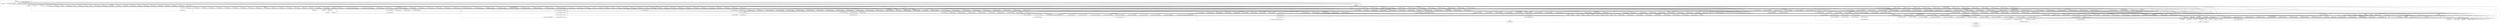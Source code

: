 digraph {
graph [overlap=false]
subgraph cluster_overload {
	label="overload";
	"overload::BEGIN@139";
}
subgraph cluster_Test_Stream_ExitMagic_Context {
	label="Test::Stream::ExitMagic::Context";
	"Test::Stream::ExitMagic::Context::snapshot";
	"Test::Stream::ExitMagic::Context::init";
	"Test::Stream::ExitMagic::Context::BEGIN@2";
	"Test::Stream::ExitMagic::Context::BEGIN@3";
	"Test::Stream::ExitMagic::Context::BEGIN@5";
}
subgraph cluster_Test_Stream_Exporter_Meta {
	label="Test::Stream::Exporter::Meta";
	"Test::Stream::Exporter::Meta::new";
	"Test::Stream::Exporter::Meta::BEGIN@100";
	"Test::Stream::Exporter::Meta::default";
	"Test::Stream::Exporter::Meta::add_default_bulk";
	"Test::Stream::Exporter::Meta::add_default";
	"Test::Stream::Exporter::Meta::get";
	"Test::Stream::Exporter::Meta::exports";
	"Test::Stream::Exporter::Meta::BEGIN@100.1";
	"Test::Stream::Exporter::Meta::add";
	"Test::Stream::Exporter::Meta::BEGIN@101.2";
	"Test::Stream::Exporter::Meta::BEGIN@89";
	"Test::Stream::Exporter::Meta::BEGIN@3";
	"Test::Stream::Exporter::Meta::BEGIN@2";
	"Test::Stream::Exporter::Meta::add_bulk";
	"Test::Stream::Exporter::Meta::BEGIN@101";
	"Test::Stream::Exporter::Meta::BEGIN@5";
}
subgraph cluster_Test_Stream_Context {
	label="Test::Stream::Context";
	"Test::Stream::Context::_find_tester";
	"Test::Stream::Context::BEGIN@9";
	"Test::Stream::Context::BEGIN@425";
	"Test::Stream::Context::snapshot";
	"Test::Stream::Context::context";
	"Test::Stream::Context::BEGIN@2";
	"Test::Stream::Context::_plan";
	"Test::Stream::Context::BEGIN@14";
	"Test::Stream::Context::set";
	"Test::Stream::Context::subtest_stop";
	"Test::Stream::Context::CORE:match";
	"Test::Stream::Context::subname";
	"Test::Stream::Context::BEGIN@77";
	"Test::Stream::Context::BEGIN@12";
	"Test::Stream::Context::done_testing";
	"Test::Stream::Context::BEGIN@385";
	"Test::Stream::Context::subtest_start";
	"Test::Stream::Context::restore_todo";
	"Test::Stream::Context::DESTROY";
	"Test::Stream::Context::finish";
	"Test::Stream::Context::inspect_todo";
	"Test::Stream::Context::call";
	"Test::Stream::Context::clear";
	"Test::Stream::Context::_note";
	"Test::Stream::Context::subtest";
	"Test::Stream::Context::hide_todo";
	"Test::Stream::Context::CORE:subst";
	"Test::Stream::Context::register_event";
	"Test::Stream::Context::_find_context";
	"Test::Stream::Context::BEGIN@433";
	"Test::Stream::Context::note";
	"Test::Stream::Context::ok";
	"Test::Stream::Context::BEGIN@426";
	"Test::Stream::Context::BEGIN@18";
	"Test::Stream::Context::_ok";
	"Test::Stream::Context::BEGIN@406";
	"Test::Stream::Context::BEGIN@78";
	"Test::Stream::Context::BEGIN@407";
	"Test::Stream::Context::BEGIN@24";
	"Test::Stream::Context::BEGIN@5";
	"Test::Stream::Context::BEGIN@7";
	"Test::Stream::Context::BEGIN@11";
	"Test::Stream::Context::BEGIN@10";
	"Test::Stream::Context::BEGIN@3";
}
subgraph cluster_Scalar_Util {
	label="Scalar::Util";
	"Scalar::Util::blessed";
	"Scalar::Util::BEGIN@9";
	"Scalar::Util::weaken";
	"Scalar::Util::BEGIN@10";
	"Scalar::Util::reftype";
}
subgraph cluster_Test_Stream_Event_Plan {
	label="Test::Stream::Event::Plan";
	"Test::Stream::Event::Plan::BEGIN@2";
	"Test::Stream::Event::Plan::init";
	"Test::Stream::Event::Plan::to_tap";
	"Test::Stream::Event::Plan::BEGIN@3";
	"Test::Stream::Event::Plan::BEGIN@5";
	"Test::Stream::Event::Plan::BEGIN@10";
}
subgraph cluster_Test_Stream_Event_Ok {
	label="Test::Stream::Event::Ok";
	"Test::Stream::Event::Ok::BEGIN@5";
	"Test::Stream::Event::Ok::BEGIN@3";
	"Test::Stream::Event::Ok::BEGIN@7";
	"Test::Stream::Event::Ok::BEGIN@9";
	"Test::Stream::Event::Ok::BEGIN@133";
	"Test::Stream::Event::Ok::init";
	"Test::Stream::Event::Ok::BEGIN@2";
	"Test::Stream::Event::Ok::CORE:match";
	"Test::Stream::Event::Ok::CORE:subst";
	"Test::Stream::Event::Ok::BEGIN@6";
	"Test::Stream::Event::Ok::to_tap";
}
subgraph cluster_Test_Stream_Util {
	label="Test::Stream::Util";
	"Test::Stream::Util::BEGIN@170";
	"Test::Stream::Util::_local_try";
	"Test::Stream::Util::_local_protect";
	"Test::Stream::Util::BEGIN@6";
	"Test::Stream::Util::BEGIN@2";
	"Test::Stream::Util::unoverload_str";
	"Test::Stream::Util::BEGIN@7";
	"Test::Stream::Util::__ANON__[lib/Test/Stream/Util.pm:185]";
	"Test::Stream::Util::is_regex";
	"Test::Stream::Util::unoverload";
	"Test::Stream::Util::BEGIN@81";
	"Test::Stream::Util::BEGIN@3";
	"Test::Stream::Util::BEGIN@5";
}
subgraph cluster_Test_Stream_Event_Bail {
	label="Test::Stream::Event::Bail";
	"Test::Stream::Event::Bail::BEGIN@5";
	"Test::Stream::Event::Bail::BEGIN@2";
	"Test::Stream::Event::Bail::BEGIN@3";
}
subgraph cluster_Exporter {
	label="Exporter";
	"Exporter::CORE:subst";
	"Exporter::CORE:match";
	"Exporter::import";
}
subgraph cluster_version {
	label="version";
	"version::(bool";
	"version::(cmp";
}
subgraph cluster_Test_Stream_Toolset {
	label="Test::Stream::Toolset";
	"Test::Stream::Toolset::BEGIN@16";
	"Test::Stream::Toolset::BEGIN@5";
	"Test::Stream::Toolset::BEGIN@12";
	"Test::Stream::Toolset::BEGIN@7";
	"Test::Stream::Toolset::__ANON__[lib/Test/Stream/Toolset.pm:58]";
	"Test::Stream::Toolset::BEGIN@11";
	"Test::Stream::Toolset::BEGIN@13";
	"Test::Stream::Toolset::BEGIN@6";
	"Test::Stream::Toolset::BEGIN@18";
	"Test::Stream::Toolset::BEGIN@3";
	"Test::Stream::Toolset::BEGIN@14";
	"Test::Stream::Toolset::BEGIN@2";
	"Test::Stream::Toolset::BEGIN@15";
	"Test::Stream::Toolset::BEGIN@10";
}
subgraph cluster_Test_More_DeepCheck_Strict {
	label="Test::More::DeepCheck::Strict";
	"Test::More::DeepCheck::Strict::BEGIN@7";
	"Test::More::DeepCheck::Strict::BEGIN@2";
	"Test::More::DeepCheck::Strict::_deep_check";
	"Test::More::DeepCheck::Strict::_check_hash";
	"Test::More::DeepCheck::Strict::BEGIN@63";
	"Test::More::DeepCheck::Strict::BEGIN@8";
	"Test::More::DeepCheck::Strict::_inner_check";
	"Test::More::DeepCheck::Strict::BEGIN@6";
	"Test::More::DeepCheck::Strict::check";
	"Test::More::DeepCheck::Strict::BEGIN@5";
	"Test::More::DeepCheck::Strict::_check_nonrefs";
	"Test::More::DeepCheck::Strict::BEGIN@10";
	"Test::More::DeepCheck::Strict::CORE:sort";
	"Test::More::DeepCheck::Strict::BEGIN@3";
}
subgraph cluster_Test_Stream_IOSets {
	label="Test::Stream::IOSets";
	"Test::Stream::IOSets::init_encoding";
	"Test::Stream::IOSets::_apply_layers";
	"Test::Stream::IOSets::BEGIN@3";
	"Test::Stream::IOSets::CORE:select";
	"Test::Stream::IOSets::open_handles";
	"Test::Stream::IOSets::_copy_io_layers";
	"Test::Stream::IOSets::CORE:match";
	"Test::Stream::IOSets::BEGIN@5";
	"Test::Stream::IOSets::CORE:open";
	"Test::Stream::IOSets::_autoflush";
	"Test::Stream::IOSets::CORE:binmode";
	"Test::Stream::IOSets::BEGIN@2";
	"Test::Stream::IOSets::init_legacy";
	"Test::Stream::IOSets::__ANON__[lib/Test/Stream/IOSets.pm:76]";
	"Test::Stream::IOSets::reset_legacy";
	"Test::Stream::IOSets::new";
}
subgraph cluster_Test_Stream_PackageUtil {
	label="Test::Stream::PackageUtil";
	"Test::Stream::PackageUtil::package_sym";
	"Test::Stream::PackageUtil::CORE:match";
	"Test::Stream::PackageUtil::BEGIN@3";
	"Test::Stream::PackageUtil::BEGIN@2";
	"Test::Stream::PackageUtil::BEGIN@46";
	"Test::Stream::PackageUtil::BEGIN@47";
	"Test::Stream::PackageUtil::BEGIN@19";
	"Test::Stream::PackageUtil::import";
	"Test::Stream::PackageUtil::package_purge_sym";
	"Test::Stream::PackageUtil::BEGIN@61";
}
subgraph cluster_Test_Stream_Event_Subtest {
	label="Test::Stream::Event::Subtest";
	"Test::Stream::Event::Subtest::init";
	"Test::Stream::Event::Subtest::BEGIN@7";
	"Test::Stream::Event::Subtest::BEGIN@3";
	"Test::Stream::Event::Subtest::to_tap";
	"Test::Stream::Event::Subtest::BEGIN@6";
	"Test::Stream::Event::Subtest::BEGIN@9";
	"Test::Stream::Event::Subtest::BEGIN@2";
	"Test::Stream::Event::Subtest::BEGIN@5";
}
subgraph cluster_Config {
	label="Config";
	"Config::FETCH";
	"Config::TIEHASH";
	"Config::BEGIN@35";
	"Config::import";
	"Config::BEGIN@9";
}
subgraph cluster_Test_Stream_Subtest {
	label="Test::Stream::Subtest";
	"Test::Stream::Subtest::BEGIN@12";
	"Test::Stream::Subtest::BEGIN@10";
	"Test::Stream::Subtest::BEGIN@11";
	"Test::Stream::Subtest::BEGIN@36";
	"Test::Stream::Subtest::BEGIN@14";
	"Test::Stream::Subtest::BEGIN@9";
	"Test::Stream::Subtest::BEGIN@2";
	"Test::Stream::Subtest::subtest";
	"Test::Stream::Subtest::__ANON__[lib/Test/Stream/Subtest.pm:52]";
	"Test::Stream::Subtest::BEGIN@5";
	"Test::Stream::Subtest::BEGIN@3";
}
subgraph cluster_re {
	label="re";
	"re::is_regexp";
}
subgraph cluster_warnings_register {
	label="warnings::register";
	"warnings::register::mkMask";
	"warnings::register::import";
}
subgraph cluster_Regexp {
	label="Regexp";
	"Regexp::DESTROY";
}
subgraph cluster_warnings {
	label="warnings";
	"warnings::import";
	"warnings::CORE:match";
	"warnings::CORE:regcomp";
	"warnings::unimport";
}
subgraph cluster_Test_Stream_Event_Note {
	label="Test::Stream::Event::Note";
	"Test::Stream::Event::Note::BEGIN@3";
	"Test::Stream::Event::Note::init";
	"Test::Stream::Event::Note::BEGIN@10";
	"Test::Stream::Event::Note::BEGIN@2";
	"Test::Stream::Event::Note::BEGIN@5";
	"Test::Stream::Event::Note::to_tap";
	"Test::Stream::Event::Note::CORE:subst";
	"Test::Stream::Event::Note::CORE:match";
}
subgraph cluster_Test_Stream_Threads {
	label="Test::Stream::Threads";
	"Test::Stream::Threads::BEGIN@2";
	"Test::Stream::Threads::BEGIN@23";
	"Test::Stream::Threads::BEGIN@6";
	"Test::Stream::Threads::BEGIN@5";
	"Test::Stream::Threads::BEGIN@3";
}
subgraph cluster_Test_Stream_Event_Diag {
	label="Test::Stream::Event::Diag";
	"Test::Stream::Event::Diag::BEGIN@5";
	"Test::Stream::Event::Diag::BEGIN@11";
	"Test::Stream::Event::Diag::BEGIN@10";
	"Test::Stream::Event::Diag::BEGIN@2";
	"Test::Stream::Event::Diag::BEGIN@3";
	"Test::Stream::Event::Diag::BEGIN@12";
}
subgraph cluster_B_COP {
	label="B::COP";
	"B::COP::line";
}
subgraph cluster_Test_Stream_Carp {
	label="Test::Stream::Carp";
	"Test::Stream::Carp::BEGIN@2";
	"Test::Stream::Carp::BEGIN@5";
	"Test::Stream::Carp::BEGIN@3";
}
subgraph cluster_B {
	label="B";
	"B::BEGIN@237";
	"B::BEGIN@30";
	"B::svref_2object";
	"B::BEGIN@12";
}
subgraph cluster_Test_More {
	label="Test::More";
	"Test::More::BEGIN@13";
	"Test::More::BEGIN@4";
	"Test::More::BEGIN@260";
	"Test::More::import_extra";
	"Test::More::BEGIN@11";
	"Test::More::BEGIN@21";
	"Test::More::BEGIN@53";
	"Test::More::BEGIN@12";
	"Test::More::CORE:match";
	"Test::More::is";
	"Test::More::BEGIN@121";
	"Test::More::like";
	"Test::More::done_testing";
	"Test::More::is_deeply";
	"Test::More::BEGIN@23";
	"Test::More::BEGIN@10";
	"Test::More::_skip";
	"Test::More::ok";
	"Test::More::BEGIN@18";
	"Test::More::BEGIN@16";
	"Test::More::skip";
	"Test::More::BEGIN@19";
	"Test::More::BEGIN@5";
	"Test::More::BEGIN@225";
	"Test::More::BEGIN@15";
	"Test::More::import";
	"Test::More::BEGIN@3";
}
subgraph cluster_Test_Stream {
	label="Test::Stream";
	"Test::Stream::done_testing";
	"Test::Stream::BEGIN@2";
	"Test::Stream::subtest_stop";
	"Test::Stream::init";
	"Test::Stream::send";
	"Test::Stream::_finalize_event";
	"Test::Stream::BEGIN@15";
	"Test::Stream::BEGIN@12";
	"Test::Stream::before_import";
	"Test::Stream::CORE:print";
	"Test::Stream::_reset";
	"Test::Stream::shared";
	"Test::Stream::BEGIN@3";
	"Test::Stream::_process_event";
	"Test::Stream::subtest_start";
	"Test::Stream::BEGIN@659";
	"Test::Stream::ended";
	"Test::Stream::_update_state";
	"Test::Stream::count";
	"Test::Stream::BEGIN@13";
	"Test::Stream::END";
	"Test::Stream::failed";
	"Test::Stream::BEGIN@11";
	"Test::Stream::_render_tap";
	"Test::Stream::BEGIN@628";
	"Test::Stream::BEGIN@9";
	"Test::Stream::BEGIN@8";
	"Test::Stream::CORE:subst";
	"Test::Stream::BEGIN@10";
	"Test::Stream::plan";
	"Test::Stream::BEGIN@47";
}
subgraph cluster_Test_Stream_Event_Finish {
	label="Test::Stream::Event::Finish";
	"Test::Stream::Event::Finish::BEGIN@5";
	"Test::Stream::Event::Finish::BEGIN@2";
	"Test::Stream::Event::Finish::BEGIN@3";
}
subgraph cluster_B_HV {
	label="B::HV";
	"B::HV::NAME";
}
subgraph cluster_PerlIO {
	label="PerlIO";
	"PerlIO::get_layers";
}
subgraph cluster_Test_Stream_ExitMagic {
	label="Test::Stream::ExitMagic";
	"Test::Stream::ExitMagic::be_helpful_magic";
	"Test::Stream::ExitMagic::BEGIN@3";
	"Test::Stream::ExitMagic::do_magic";
	"Test::Stream::ExitMagic::BEGIN@2";
	"Test::Stream::ExitMagic::BEGIN@7";
	"Test::Stream::ExitMagic::init";
}
subgraph cluster_Test_More_Tools {
	label="Test::More::Tools";
	"Test::More::Tools::BEGIN@5";
	"Test::More::Tools::BEGIN@11";
	"Test::More::Tools::BEGIN@2";
	"Test::More::Tools::BEGIN@145";
	"Test::More::Tools::__ANON__[lib/Test/More/Tools.pm:147]";
	"Test::More::Tools::BEGIN@7";
	"Test::More::Tools::BEGIN@12";
	"Test::More::Tools::regex_check";
	"Test::More::Tools::cmp_check";
	"Test::More::Tools::CORE:match";
	"Test::More::Tools::is_eq";
	"Test::More::Tools::_cmp_eval";
	"Test::More::Tools::CORE:subst";
	"Test::More::Tools::__ANON__[lib/Test/More/Tools.pm:48]";
	"Test::More::Tools::CORE:regcomp";
	"Test::More::Tools::__ANON__[lib/Test/More/Tools.pm:148]";
	"Test::More::Tools::BEGIN@3";
}
subgraph cluster_B_GV {
	label="B::GV";
	"B::GV::STASH";
	"B::GV::NAME";
}
subgraph cluster_vars {
	label="vars";
	"vars::BEGIN@7";
	"vars::BEGIN@3";
	"vars::CORE:match";
	"vars::BEGIN@8";
	"vars::import";
}
subgraph cluster_Test_Stream_Event {
	label="Test::Stream::Event";
	"Test::Stream::Event::BEGIN@8";
	"Test::Stream::Event::encoding";
	"Test::Stream::Event::BEGIN@6";
	"Test::Stream::Event::init";
	"Test::Stream::Event::import";
	"Test::Stream::Event::BEGIN@3";
	"Test::Stream::Event::BEGIN@2";
	"Test::Stream::Event::BEGIN@5";
}
subgraph cluster_XSLoader {
	label="XSLoader";
	"XSLoader::load";
}
subgraph cluster_Test_Stream_ArrayBase_Meta {
	label="Test::Stream::ArrayBase::Meta";
	"Test::Stream::ArrayBase::Meta::BEGIN@57";
	"Test::Stream::ArrayBase::Meta::baseclass";
	"Test::Stream::ArrayBase::Meta::BEGIN@2";
	"Test::Stream::ArrayBase::Meta::BEGIN@3";
	"Test::Stream::ArrayBase::Meta::_GROW";
	"Test::Stream::ArrayBase::Meta::__ANON__[lib/Test/Stream/ArrayBase/Meta.pm:77]";
	"Test::Stream::ArrayBase::Meta::__ANON__[lib/Test/Stream/ArrayBase/Meta.pm:78]";
	"Test::Stream::ArrayBase::Meta::subclass";
	"Test::Stream::ArrayBase::Meta::fields";
	"Test::Stream::ArrayBase::Meta::new";
	"Test::Stream::ArrayBase::Meta::BEGIN@106";
	"Test::Stream::ArrayBase::Meta::get";
	"Test::Stream::ArrayBase::Meta::BEGIN@5";
	"Test::Stream::ArrayBase::Meta::add_accessors";
}
subgraph cluster_main {
	label="main";
	"main::__ANON__[profiling/long-run.pl:20]";
	"main::CORE:print";
	"main::CORE:qr";
	"main::BEGIN@2";
	"main::BEGIN@1";
	"main::CORE:open";
	"main::BEGIN@3";
	"main::run";
	"main::RUNTIME";
}
subgraph cluster_Test_Stream_Block {
	label="Test::Stream::Block";
	"Test::Stream::Block::BEGIN@8";
	"Test::Stream::Block::BEGIN@2";
	"Test::Stream::Block::BEGIN@3";
	"Test::Stream::Block::BEGIN@176";
	"Test::Stream::Block::init";
	"Test::Stream::Block::BEGIN@6";
	"Test::Stream::Block::BEGIN@5";
	"Test::Stream::Block::run";
	"Test::Stream::Block::deduce";
}
subgraph cluster_strict {
	label="strict";
	"strict::unimport";
	"strict::CORE:regcomp";
	"strict::CORE:match";
	"strict::import";
	"strict::bits";
}
subgraph cluster_UNIVERSAL {
	label="UNIVERSAL";
	"UNIVERSAL::can";
	"UNIVERSAL::isa";
	"UNIVERSAL::VERSION";
}
subgraph cluster_Test_Stream_ArrayBase {
	label="Test::Stream::ArrayBase";
	"Test::Stream::ArrayBase::CORE:subst";
	"Test::Stream::ArrayBase::BEGIN@5";
	"Test::Stream::ArrayBase::BEGIN@29";
	"Test::Stream::ArrayBase::BEGIN@7";
	"Test::Stream::ArrayBase::new";
	"Test::Stream::ArrayBase::apply_to";
	"Test::Stream::ArrayBase::import";
	"Test::Stream::ArrayBase::BEGIN@3";
	"Test::Stream::ArrayBase::BEGIN@9";
	"Test::Stream::ArrayBase::BEGIN@6";
	"Test::Stream::ArrayBase::BEGIN@2";
}
subgraph cluster_B_CV {
	label="B::CV";
	"B::CV::GV";
	"B::CV::FILE";
	"B::CV::START";
}
subgraph cluster_Test_More_DeepCheck {
	label="Test::More::DeepCheck";
	"Test::More::DeepCheck::init";
	"Test::More::DeepCheck::BEGIN@2";
	"Test::More::DeepCheck::BEGIN@5";
	"Test::More::DeepCheck::BEGIN@3";
	"Test::More::DeepCheck::is_dne";
}
subgraph cluster_Test_Builder {
	label="Test::Builder";
	"Test::Builder::BEGIN@943";
	"Test::Builder::BEGIN@15";
	"Test::Builder::BEGIN@4";
	"Test::Builder::BEGIN@18";
	"Test::Builder::BEGIN@262";
	"Test::Builder::todo_output";
	"Test::Builder::reset";
	"Test::Builder::BEGIN@14";
	"Test::Builder::ctx";
	"Test::Builder::BEGIN@261";
	"Test::Builder::BEGIN@5";
	"Test::Builder::BEGIN@3";
	"Test::Builder::failure_output";
	"Test::Builder::_new_fh";
	"Test::Builder::output";
	"Test::Builder::BEGIN@11";
	"Test::Builder::BEGIN@22";
	"Test::Builder::is_fh";
	"Test::Builder::BEGIN@12";
	"Test::Builder::BEGIN@20";
	"Test::Builder::create";
	"Test::Builder::BEGIN@17";
	"Test::Builder::BEGIN@13";
	"Test::Builder::new";
}
subgraph cluster_Test_Stream_Meta {
	label="Test::Stream::Meta";
	"Test::Stream::Meta::BEGIN@14";
	"Test::Stream::Meta::BEGIN@5";
	"Test::Stream::Meta::BEGIN@8";
	"Test::Stream::Meta::BEGIN@6";
	"Test::Stream::Meta::init_tester";
	"Test::Stream::Meta::is_tester";
	"Test::Stream::Meta::BEGIN@12";
	"Test::Stream::Meta::BEGIN@3";
	"Test::Stream::Meta::BEGIN@2";
}
subgraph cluster_List_Util {
	label="List::Util";
	"List::Util::BEGIN@11";
	"List::Util::BEGIN@12";
}
subgraph cluster_Test_Stream_Exporter {
	label="Test::Stream::Exporter";
	"Test::Stream::Exporter::export_to";
	"Test::Stream::Exporter::default_export";
	"Test::Stream::Exporter::export";
	"Test::Stream::Exporter::exports";
	"Test::Stream::Exporter::BEGIN@6";
	"Test::Stream::Exporter::__ANON__[lib/Test/Stream/Exporter.pm:39]";
	"Test::Stream::Exporter::BEGIN@2";
	"Test::Stream::Exporter::default_exports";
	"Test::Stream::Exporter::BEGIN@5";
	"Test::Stream::Exporter::import";
	"Test::Stream::Exporter::CORE:subst";
	"Test::Stream::Exporter::BEGIN@72";
	"Test::Stream::Exporter::BEGIN@3";
	"Test::Stream::Exporter::cleanup";
	"Test::Stream::Exporter::export_meta";
	"Test::Stream::Exporter::BEGIN@17";
}
"Test::More::BEGIN@10" -> "Test::Stream::BEGIN@10";
"Test::More::BEGIN@12" -> "Test::Stream::Toolset::BEGIN@18";
"Test::Stream::Context::BEGIN@5" -> "List::Util::BEGIN@12";
"Test::Stream::ExitMagic::BEGIN@7" -> "Test::Stream::ArrayBase::import";
"Test::Stream::Context::BEGIN@14" -> "Test::Stream::ArrayBase::import";
"Test::Stream::Block::BEGIN@8" -> "Test::Stream::ArrayBase::import";
"Test::Stream::ExitMagic::Context::BEGIN@5" -> "Test::Stream::ArrayBase::import";
"Test::More::DeepCheck::Strict::BEGIN@10" -> "Test::Stream::ArrayBase::import";
"Test::More::DeepCheck::BEGIN@5" -> "Test::Stream::ArrayBase::import";
"Test::Stream::Event::BEGIN@8" -> "Test::Stream::ArrayBase::import";
"Test::Stream::BEGIN@15" -> "Test::Stream::ArrayBase::import";
"Test::Stream::Meta::BEGIN@8" -> "Test::Stream::ArrayBase::import";
"Test::More::BEGIN@21" -> "Test::Builder::BEGIN@18";
"Test::More::is_deeply" -> "Test::Stream::Context::ok";
"Test::More::ok" -> "Test::Stream::Context::ok";
"Test::More::_skip" -> "Test::Stream::Context::ok";
"Test::More::like" -> "Test::Stream::Context::ok";
"Test::More::is" -> "Test::Stream::Context::ok";
"Test::Stream::Toolset::BEGIN@12" -> "Test::Stream::Event::Finish::BEGIN@3";
"Test::Stream::Threads::BEGIN@6" -> "Config::BEGIN@9";
"main::BEGIN@3" -> "Test::More::BEGIN@19";
"Test::Stream::Carp::BEGIN@5" -> "Test::Stream::Exporter::BEGIN@5";
"Test::More::DeepCheck::Strict::_inner_check" -> "Test::More::DeepCheck::Strict::_check_hash";
"Test::Stream::Toolset::BEGIN@15" -> "Test::Stream::Event::Plan::BEGIN@2";
"Test::Stream::Event::import" -> "Test::Stream::ArrayBase::apply_to";
"Test::Stream::ArrayBase::import" -> "Test::Stream::ArrayBase::apply_to";
"Test::Stream::ArrayBase::new" -> "Test::More::DeepCheck::init";
"Test::Stream::ExitMagic::do_magic" -> "Test::Stream::failed";
"Test::Stream::Context::BEGIN@12" -> "Test::Stream::Meta::BEGIN@6";
"Test::More::BEGIN@12" -> "Test::Stream::Toolset::BEGIN@13";
"Test::Stream::Toolset::BEGIN@11" -> "Test::Stream::Event::Diag::BEGIN@5";
"Test::Stream::Exporter::BEGIN@5" -> "Test::Stream::PackageUtil::BEGIN@46";
"Test::Stream::ExitMagic::do_magic" -> "Test::Stream::ended";
"Test::Stream::Subtest::__ANON__[lib/Test/Stream/Subtest.pm:52]" -> "Test::Stream::ended";
"Test::More::BEGIN@18" -> "Test::More::Tools::BEGIN@145";
"Test::Stream::Toolset::BEGIN@14" -> "Test::Stream::Event::Ok::BEGIN@2";
"Test::Stream::BEGIN@8" -> "Test::Stream::Context::BEGIN@10";
"Test::Stream::send" -> "Test::Stream::_process_event";
"Test::Stream::Exporter::Meta::add" -> "Test::Stream::Exporter::Meta::exports";
"Test::Stream::Exporter::Meta::add_default_bulk" -> "Test::Stream::Exporter::Meta::exports";
"Test::Stream::Exporter::export_to" -> "Test::Stream::Exporter::Meta::exports";
"Test::Stream::Exporter::Meta::add_bulk" -> "Test::Stream::Exporter::Meta::exports";
"Test::More::BEGIN@19" -> "Test::More::DeepCheck::Strict::BEGIN@63";
"Test::More::BEGIN@13" -> "Test::Stream::Subtest::BEGIN@10";
"Test::Stream::BEGIN@8" -> "Test::Stream::Context::BEGIN@18";
"Test::Stream::Toolset::BEGIN@16" -> "Test::Stream::Event::Subtest::BEGIN@7";
"Test::Stream::Exporter::default_export" -> "Test::Stream::Exporter::Meta::add_default";
"Test::Stream::Threads::BEGIN@6" -> "Config::BEGIN@35";
"main::run" -> "Test::More::is_deeply";
"Test::Stream::BEGIN@8" -> "Test::Stream::Context::BEGIN@24";
"Test::Stream::Context::subtest_stop" -> "Test::Stream::subtest_stop";
"Test::Stream::IOSets::__ANON__[lib/Test/Stream/IOSets.pm:76]" -> "PerlIO::get_layers";
"Test::Stream::Carp::BEGIN@5" -> "Test::Stream::Exporter::BEGIN@3";
"Test::Stream::Toolset::BEGIN@14" -> "Test::Stream::Event::Ok::BEGIN@6";
"Test::More::BEGIN@10" -> "Test::Stream::BEGIN@8";
"Test::Builder::create" -> "Test::Builder::reset";
"Test::Stream::Exporter::BEGIN@5" -> "Test::Stream::PackageUtil::BEGIN@61";
"Test::Stream::Block::deduce" -> "B::CV::FILE";
"Test::Stream::Carp::BEGIN@5" -> "Test::Stream::Exporter::BEGIN@17";
"Test::Stream::Block::deduce" -> "B::BEGIN@12";
"Test::Stream::Util::_local_protect" -> "Test::Stream::IOSets::__ANON__[lib/Test/Stream/IOSets.pm:76]";
"Test::Stream::Toolset::__ANON__[lib/Test/Stream/Toolset.pm:58]" -> "Test::Stream::Meta::init_tester";
"Test::Stream::Carp::BEGIN@5" -> "Test::Stream::Exporter::BEGIN@72";
"main::RUNTIME" -> "main::BEGIN@3";
"Test::More::Tools::__ANON__[lib/Test/More/Tools.pm:147]" -> "Test::More::Tools::CORE:regcomp";
"main::BEGIN@3" -> "Test::More::BEGIN@225";
"Test::More::BEGIN@13" -> "Test::Stream::Subtest::BEGIN@14";
"Test::More::Tools::BEGIN@7" -> "Test::Stream::Exporter::import";
"Test::Stream::Carp::BEGIN@5" -> "Test::Stream::Exporter::import";
"Test::Stream::Subtest::BEGIN@5" -> "Test::Stream::Exporter::import";
"Test::Stream::BEGIN@47" -> "Test::Stream::Exporter::import";
"Test::Stream::Toolset::BEGIN@18" -> "Test::Stream::Exporter::import";
"Test::More::BEGIN@23" -> "Test::Stream::Exporter::import";
"Test::Stream::Meta::BEGIN@14" -> "Test::Stream::Exporter::import";
"Test::Stream::Util::BEGIN@6" -> "Test::Stream::Exporter::import";
"Test::Stream::Threads::BEGIN@23" -> "Test::Stream::Exporter::import";
"Test::Stream::Context::BEGIN@18" -> "Test::Stream::Exporter::import";
"Test::Stream::Toolset::BEGIN@14" -> "Test::Stream::Event::Ok::BEGIN@3";
"Test::More::BEGIN@18" -> "Test::More::Tools::BEGIN@3";
"Test::Stream::Context::context" -> "Scalar::Util::weaken";
"Test::Stream::Context::set" -> "Scalar::Util::weaken";
"Test::Stream::Toolset::BEGIN@11" -> "Test::Stream::Event::Diag::BEGIN@11";
"Test::More::BEGIN@12" -> "Test::Stream::Toolset::BEGIN@6";
"main::RUNTIME" -> "main::CORE:print";
"Test::Stream::Toolset::BEGIN@14" -> "Test::Stream::Event::Ok::BEGIN@133";
"Test::Stream::Util::is_regex" -> "re::is_regexp";
"Test::Stream::END" -> "Test::Stream::ExitMagic::do_magic";
"Test::Stream::Subtest::__ANON__[lib/Test/Stream/Subtest.pm:52]" -> "Test::Stream::ExitMagic::do_magic";
"Test::Stream::Toolset::BEGIN@13" -> "Test::Stream::Event::Note::BEGIN@3";
"Test::Stream::Exporter::__ANON__[lib/Test/Stream/Exporter.pm:39]" -> "Test::Stream::before_import";
"Test::Stream::IOSets::_apply_layers" -> "Test::Stream::IOSets::CORE:match";
"Test::Builder::BEGIN@11" -> "UNIVERSAL::VERSION";
"Test::More::BEGIN@10" -> "UNIVERSAL::VERSION";
"Test::Stream::Context::done_testing" -> "Test::Stream::done_testing";
"Test::Stream::Context::BEGIN@5" -> "Scalar::Util::BEGIN@10";
"Test::Stream::Toolset::BEGIN@13" -> "Test::Stream::Event::Note::BEGIN@2";
"Test::More::BEGIN@13" -> "Test::Stream::Subtest::BEGIN@5";
"Test::Stream::Context::BEGIN@10" -> "Test::Stream::Event::BEGIN@5";
"Test::Stream::Context::register_event" -> "Test::Stream::Context::CORE:subst";
"Test::Stream::Event::Ok::to_tap" -> "Test::Stream::Event::Ok::CORE:subst";
"main::BEGIN@3" -> "Test::More::BEGIN@16";
"Test::Stream::Block::deduce" -> "XSLoader::load";
"Test::Stream::Context::BEGIN@5" -> "XSLoader::load";
"Test::Stream::PackageUtil::package_sym" -> "Test::Stream::PackageUtil::CORE:match";
"Test::More::BEGIN@21" -> "Test::Builder::BEGIN@261";
"Test::Stream::_render_tap" -> "Test::Stream::Event::encoding";
"main::BEGIN@1" -> "strict::CORE:match";
"Test::More::BEGIN@21" -> "Test::Builder::BEGIN@3";
"Test::More::BEGIN@13" -> "Test::Stream::Subtest::BEGIN@2";
"Test::Stream::ExitMagic::do_magic" -> "Test::Stream::count";
"Test::Stream::BEGIN@8" -> "Test::Stream::Context::BEGIN@5";
"Test::Stream::Toolset::BEGIN@16" -> "Test::Stream::Event::Subtest::BEGIN@2";
"Test::Stream::Block::deduce" -> "B::BEGIN@237";
"Test::More::import" -> "Test::More::import_extra";
"Test::More::DeepCheck::Strict::_check_hash" -> "Test::More::DeepCheck::Strict::CORE:sort";
"Test::Stream::Event::Ok::to_tap" -> "Test::Stream::Util::unoverload_str";
"Test::More::DeepCheck::Strict::_deep_check" -> "Test::Stream::Util::unoverload_str";
"Test::More::DeepCheck::Strict::check" -> "Test::Stream::Util::unoverload_str";
"Test::Stream::Toolset::BEGIN@11" -> "Test::Stream::Event::Diag::BEGIN@3";
"Test::Stream::Context::ok" -> "Test::Stream::Context::_ok";
"Test::Stream::ArrayBase::BEGIN@5" -> "Test::Stream::ArrayBase::Meta::_GROW";
"Test::Stream::ArrayBase::BEGIN@5" -> "Test::Stream::ArrayBase::Meta::BEGIN@3";
"Test::Stream::ArrayBase::new" -> "Test::Stream::ExitMagic::Context::init";
"Test::Stream::ArrayBase::new" -> "Test::Stream::init";
"main::BEGIN@3" -> "Test::Stream::Exporter::cleanup";
"Test::Stream::Context::BEGIN@9" -> "Test::Stream::Exporter::cleanup";
"Test::Stream::BEGIN@8" -> "Test::Stream::Exporter::cleanup";
"Test::More::BEGIN@18" -> "Test::Stream::Exporter::cleanup";
"Test::More::BEGIN@12" -> "Test::Stream::Exporter::cleanup";
"Test::Stream::Context::BEGIN@12" -> "Test::Stream::Exporter::cleanup";
"Test::Stream::Context::BEGIN@11" -> "Test::Stream::Exporter::cleanup";
"Test::Stream::Context::BEGIN@7" -> "Test::Stream::Exporter::cleanup";
"Test::More::BEGIN@13" -> "Test::Stream::Exporter::cleanup";
"Test::More::BEGIN@10" -> "Test::Stream::Exporter::cleanup";
"Test::Stream::Context::BEGIN@9" -> "Test::Stream::Threads::BEGIN@2";
"Test::More::skip" -> "Test::Stream::Context::context";
"Test::Builder::ctx" -> "Test::Stream::Context::context";
"Test::More::is" -> "Test::Stream::Context::context";
"Test::More::like" -> "Test::Stream::Context::context";
"Test::More::done_testing" -> "Test::Stream::Context::context";
"Test::More::is_deeply" -> "Test::Stream::Context::context";
"Test::More::Tools::regex_check" -> "Test::Stream::Context::context";
"Test::Stream::Subtest::subtest" -> "Test::Stream::Context::context";
"Test::Stream::subtest_start" -> "Test::Stream::Context::context";
"Test::Stream::Toolset::__ANON__[lib/Test/Stream/Toolset.pm:58]" -> "Test::Stream::Context::context";
"Test::More::Tools::cmp_check" -> "Test::Stream::Context::context";
"Test::More::_skip" -> "Test::Stream::Context::context";
"Test::More::ok" -> "Test::Stream::Context::context";
"main::RUNTIME" -> "Test::Stream::Subtest::subtest";
"Test::Stream::ArrayBase::BEGIN@5" -> "Test::Stream::ArrayBase::Meta::BEGIN@106";
"Test::Stream::Context::BEGIN@11" -> "Test::Stream::Util::BEGIN@81";
"main::BEGIN@3" -> "Test::More::BEGIN@18";
"Test::Stream::shared" -> "Test::Stream::ExitMagic::BEGIN@3";
"Test::Stream::Context::subtest_stop" -> "Test::Stream::Context::set";
"Test::Stream::Subtest::__ANON__[lib/Test/Stream/Subtest.pm:52]" -> "Test::Stream::Context::set";
"Test::Stream::_render_tap" -> "Test::Stream::Event::Plan::to_tap";
"Test::Stream::Context::context" -> "Test::Stream::Context::_find_tester";
"Test::Stream::Context::BEGIN@9" -> "Test::Stream::Threads::BEGIN@5";
"Test::Stream::shared" -> "Test::Stream::ExitMagic::BEGIN@2";
"Test::Stream::PackageUtil::BEGIN@61" -> "strict::unimport";
"Test::Stream::Exporter::Meta::BEGIN@89" -> "strict::unimport";
"Test::Stream::PackageUtil::BEGIN@19" -> "strict::unimport";
"Test::Stream::PackageUtil::BEGIN@47" -> "strict::unimport";
"Test::Stream::ArrayBase::Meta::BEGIN@106" -> "strict::unimport";
"Test::Stream::Exporter::Meta::BEGIN@101" -> "strict::unimport";
"Test::Stream::ArrayBase::BEGIN@29" -> "strict::unimport";
"Test::Stream::Block::BEGIN@176" -> "strict::unimport";
"Test::Stream::Exporter::BEGIN@72" -> "strict::unimport";
"Test::Stream::Context::BEGIN@425" -> "strict::unimport";
"Test::Builder::BEGIN@261" -> "strict::unimport";
"B::BEGIN@237" -> "strict::unimport";
"Test::Stream::Context::BEGIN@385" -> "strict::unimport";
"Test::Stream::Context::BEGIN@77" -> "strict::unimport";
"Test::Stream::Exporter::Meta::BEGIN@100" -> "strict::unimport";
"Test::Stream::Context::BEGIN@406" -> "strict::unimport";
"Config::BEGIN@35" -> "strict::unimport";
"Test::Stream::ArrayBase::Meta::BEGIN@57" -> "strict::unimport";
"Test::More::done_testing" -> "Test::Stream::Context::done_testing";
"Test::Stream::Subtest::__ANON__[lib/Test/Stream/Subtest.pm:52]" -> "Test::Stream::Context::done_testing";
"main::BEGIN@3" -> "Test::More::BEGIN@4";
"Test::Stream::Subtest::subtest" -> "Test::Stream::Context::subtest_start";
"Test::More::BEGIN@13" -> "Test::Stream::Subtest::BEGIN@3";
"Test::More::BEGIN@10" -> "Test::Stream::BEGIN@3";
"Test::Stream::Block::deduce" -> "B::CV::GV";
"Test::More::BEGIN@18" -> "Test::More::Tools::BEGIN@7";
"Test::More::BEGIN@13" -> "Test::Stream::Exporter::default_exports";
"Test::More::BEGIN@10" -> "Test::Stream::Exporter::default_exports";
"Test::Stream::Context::BEGIN@12" -> "Test::Stream::Exporter::default_exports";
"Test::Stream::Carp::BEGIN@5" -> "Test::Stream::Exporter::default_exports";
"Test::More::BEGIN@18" -> "Test::Stream::Exporter::default_exports";
"Test::Stream::BEGIN@8" -> "Test::Stream::Exporter::default_exports";
"Test::More::BEGIN@12" -> "Test::Stream::Exporter::default_exports";
"Test::Stream::Context::BEGIN@9" -> "Test::Stream::Exporter::default_exports";
"main::BEGIN@3" -> "Test::Stream::Exporter::default_exports";
"Test::Stream::Toolset::BEGIN@10" -> "Test::Stream::Event::Bail::BEGIN@2";
"Test::Builder::new" -> "Test::Builder::create";
"Test::Stream::Threads::BEGIN@6" -> "version::(cmp";
"Test::Stream::Context::register_event" -> "UNIVERSAL::can";
"Test::Stream::Exporter::__ANON__[lib/Test/Stream/Exporter.pm:39]" -> "UNIVERSAL::can";
"Test::Stream::ArrayBase::Meta::subclass" -> "UNIVERSAL::can";
"Test::Stream::_render_tap" -> "UNIVERSAL::can";
"Test::Stream::ArrayBase::new" -> "UNIVERSAL::can";
"Test::More::import" -> "UNIVERSAL::can";
"Test::Stream::Context::BEGIN@11" -> "Test::Stream::Exporter::exports";
"Test::More::BEGIN@10" -> "Test::Stream::Exporter::exports";
"Test::Stream::Carp::BEGIN@5" -> "Test::Stream::Exporter::exports";
"Test::Stream::BEGIN@8" -> "Test::Stream::Exporter::exports";
"Test::Stream::Context::BEGIN@7" -> "Test::Stream::Carp::BEGIN@3";
"Test::Stream::Context::subtest_start" -> "Test::Stream::Context::hide_todo";
"Test::Stream::Block::deduce" -> "B::svref_2object";
"Test::Stream::IOSets::_apply_layers" -> "Test::Stream::IOSets::CORE:binmode";
"Test::More::BEGIN@12" -> "Test::Stream::Toolset::BEGIN@2";
"Test::Stream::Block::deduce" -> "B::BEGIN@30";
"Test::Stream::ArrayBase::apply_to" -> "Test::More::DeepCheck::BEGIN@5";
"Exporter::import" -> "Exporter::CORE:subst";
"Test::Stream::Event::Ok::init" -> "Test::Stream::Event::Ok::CORE:match";
"Test::Stream::Meta::BEGIN@12" -> "Test::Stream::PackageUtil::import";
"Test::Stream::Exporter::Meta::BEGIN@5" -> "Test::Stream::PackageUtil::import";
"Test::Stream::Exporter::BEGIN@5" -> "Test::Stream::PackageUtil::import";
"Test::Stream::Subtest::BEGIN@14" -> "Test::Stream::Block::BEGIN@5";
"Test::Stream::IOSets::new" -> "Test::Stream::IOSets::reset_legacy";
"Test::Stream::Toolset::BEGIN@10" -> "Test::Stream::Event::Bail::BEGIN@5";
"Test::Stream::Context::BEGIN@11" -> "Test::Stream::Util::BEGIN@170";
"Test::Stream::Toolset::BEGIN@16" -> "Test::Stream::Event::Subtest::BEGIN@3";
"Test::More::BEGIN@12" -> "Test::Stream::Toolset::BEGIN@15";
"Test::Stream::Threads::BEGIN@6" -> "version::(bool";
"Test::Builder::output" -> "Test::Stream::IOSets::init_encoding";
"Test::Builder::failure_output" -> "Test::Stream::IOSets::init_encoding";
"Test::Builder::todo_output" -> "Test::Stream::IOSets::init_encoding";
"Scalar::Util::BEGIN@10" -> "vars::BEGIN@3";
"Scalar::Util::BEGIN@10" -> "vars::BEGIN@7";
"Test::More::BEGIN@21" -> "Test::Builder::new";
"main::RUNTIME" -> "Test::Builder::new";
"Test::Stream::Subtest::subtest" -> "Test::Stream::Util::_local_try";
"Test::More::Tools::cmp_check" -> "Test::Stream::Util::_local_try";
"Test::More::Tools::regex_check" -> "Test::Stream::Util::_local_try";
"Test::Stream::ArrayBase::apply_to" -> "Test::Stream::Exporter::Meta::new";
"Test::Stream::Exporter::BEGIN@17" -> "Test::Stream::Exporter::Meta::new";
"Test::Stream::Exporter::import" -> "Test::Stream::Exporter::Meta::new";
"Test::Stream::Exporter::export_to" -> "Test::Stream::Exporter::Meta::new";
"Test::Stream::Exporter::BEGIN@6" -> "Test::Stream::Exporter::Meta::BEGIN@5";
"Test::Stream::Toolset::BEGIN@16" -> "Test::Stream::Event::Subtest::BEGIN@9";
"main::run" -> "Regexp::DESTROY";
"Test::More::Tools::__ANON__[lib/Test/More/Tools.pm:48]" -> "Test::More::Tools::_cmp_eval";
"Test::More::BEGIN@12" -> "Test::Stream::Toolset::BEGIN@14";
"Test::Stream::init" -> "Test::Stream::IOSets::new";
"Test::More::DeepCheck::Strict::_check_hash" -> "Test::More::DeepCheck::Strict::_deep_check";
"Test::More::DeepCheck::Strict::check" -> "Test::More::DeepCheck::Strict::_deep_check";
"Test::More::BEGIN@10" -> "Test::Stream::BEGIN@11";
"Test::Stream::BEGIN@8" -> "Test::Stream::Context::BEGIN@425";
"main::BEGIN@3" -> "Test::More::BEGIN@15";
"Test::Stream::Subtest::BEGIN@14" -> "Test::Stream::Block::BEGIN@3";
"Test::Stream::Event::BEGIN@8" -> "Test::Stream::ArrayBase::BEGIN@7";
"Test::Stream::Exporter::BEGIN@5" -> "Test::Stream::PackageUtil::BEGIN@2";
"Test::Stream::Exporter::export_to" -> "Test::Stream::Exporter::CORE:subst";
"Test::More::BEGIN@18" -> "Test::More::Tools::BEGIN@11";
"Test::Stream::BEGIN@8" -> "Test::Stream::Context::BEGIN@12";
"Test::Stream::IOSets::_autoflush" -> "Test::Stream::IOSets::CORE:select";
"Test::More::Tools::regex_check" -> "Test::Stream::Util::is_regex";
"Test::Stream::Context::subtest_stop" -> "Test::Stream::Context::restore_todo";
"Test::More::BEGIN@19" -> "Test::More::DeepCheck::Strict::BEGIN@3";
"Test::Stream::subtest_start" -> "Test::Stream::Context::DESTROY";
"Test::Stream::Toolset::__ANON__[lib/Test/Stream/Toolset.pm:58]" -> "Test::Stream::Context::DESTROY";
"Test::Stream::_update_state" -> "Test::Stream::Context::DESTROY";
"Test::Builder::output" -> "Test::Stream::Context::DESTROY";
"Test::Stream::Subtest::subtest" -> "Test::Stream::Context::DESTROY";
"Test::Builder::todo_output" -> "Test::Stream::Context::DESTROY";
"Test::More::ok" -> "Test::Stream::Context::DESTROY";
"Test::More::like" -> "Test::Stream::Context::DESTROY";
"Test::More::done_testing" -> "Test::Stream::Context::DESTROY";
"Test::More::is" -> "Test::Stream::Context::DESTROY";
"Test::More::skip" -> "Test::Stream::Context::DESTROY";
"Test::More::is_deeply" -> "Test::Stream::Context::DESTROY";
"Test::Stream::Util::_local_try" -> "Test::Stream::Context::DESTROY";
"Test::Builder::failure_output" -> "Test::Stream::Context::DESTROY";
"Test::Stream::Event::BEGIN@8" -> "Test::Stream::ArrayBase::BEGIN@5";
"Test::Stream::ArrayBase::apply_to" -> "Test::Stream::ArrayBase::Meta::baseclass";
"Test::Stream::Context::BEGIN@9" -> "Test::Stream::Threads::BEGIN@6";
"Test::More::BEGIN@10" -> "Test::Stream::BEGIN@12";
"Test::Stream::Context::_note" -> "Test::Stream::send";
"Test::Stream::Context::finish" -> "Test::Stream::send";
"Test::Stream::Context::_ok" -> "Test::Stream::send";
"Test::Stream::Context::_plan" -> "Test::Stream::send";
"Test::Stream::Context::subtest" -> "Test::Stream::send";
"Test::Stream::Carp::BEGIN@5" -> "Test::Stream::Exporter::BEGIN@6";
"Test::More::like" -> "Test::More::Tools::regex_check";
"Test::Stream::BEGIN@8" -> "Test::Stream::Context::BEGIN@433";
"Test::Stream::Event::Subtest::init" -> "Test::Stream::Event::Ok::init";
"Test::Stream::ArrayBase::new" -> "Test::Stream::Event::Ok::init";
"Test::Stream::Toolset::BEGIN@14" -> "Test::Stream::Event::Ok::BEGIN@7";
"Test::Stream::Exporter::BEGIN@6" -> "Test::Stream::Exporter::Meta::BEGIN@2";
"main::RUNTIME" -> "Test::Builder::todo_output";
"main::run" -> "Test::More::skip";
"Test::Stream::Toolset::BEGIN@11" -> "Test::Stream::Event::Diag::BEGIN@2";
"Test::Stream::Event::Note::to_tap" -> "Test::Stream::Event::Note::CORE:match";
"Test::Stream::Context::BEGIN@9" -> "Test::Stream::Threads::BEGIN@3";
"Test::Stream::Subtest::__ANON__[lib/Test/Stream/Subtest.pm:52]" -> "Test::Stream::ArrayBase::Meta::__ANON__[lib/Test/Stream/ArrayBase/Meta.pm:77]";
"Test::Stream::Context::_plan" -> "Test::Stream::ArrayBase::Meta::__ANON__[lib/Test/Stream/ArrayBase/Meta.pm:77]";
"Test::More::_skip" -> "Test::Stream::ArrayBase::Meta::__ANON__[lib/Test/Stream/ArrayBase/Meta.pm:77]";
"Test::Stream::Context::subtest" -> "Test::Stream::ArrayBase::Meta::__ANON__[lib/Test/Stream/ArrayBase/Meta.pm:77]";
"Test::Stream::Subtest::subtest" -> "Test::Stream::ArrayBase::Meta::__ANON__[lib/Test/Stream/ArrayBase/Meta.pm:77]";
"Test::Stream::Context::context" -> "Test::Stream::ArrayBase::Meta::__ANON__[lib/Test/Stream/ArrayBase/Meta.pm:77]";
"Test::Builder::reset" -> "Test::Stream::ArrayBase::Meta::__ANON__[lib/Test/Stream/ArrayBase/Meta.pm:77]";
"Test::Builder::todo_output" -> "Test::Stream::ArrayBase::Meta::__ANON__[lib/Test/Stream/ArrayBase/Meta.pm:77]";
"Test::Stream::Event::Ok::init" -> "Test::Stream::ArrayBase::Meta::__ANON__[lib/Test/Stream/ArrayBase/Meta.pm:77]";
"Test::Stream::Event::encoding" -> "Test::Stream::ArrayBase::Meta::__ANON__[lib/Test/Stream/ArrayBase/Meta.pm:77]";
"Test::Stream::Context::finish" -> "Test::Stream::ArrayBase::Meta::__ANON__[lib/Test/Stream/ArrayBase/Meta.pm:77]";
"Test::Stream::_render_tap" -> "Test::Stream::ArrayBase::Meta::__ANON__[lib/Test/Stream/ArrayBase/Meta.pm:77]";
"Test::Stream::END" -> "Test::Stream::ArrayBase::Meta::__ANON__[lib/Test/Stream/ArrayBase/Meta.pm:77]";
"Test::Stream::Context::_note" -> "Test::Stream::ArrayBase::Meta::__ANON__[lib/Test/Stream/ArrayBase/Meta.pm:77]";
"Test::Builder::failure_output" -> "Test::Stream::ArrayBase::Meta::__ANON__[lib/Test/Stream/ArrayBase/Meta.pm:77]";
"Test::Stream::subtest_start" -> "Test::Stream::ArrayBase::Meta::__ANON__[lib/Test/Stream/ArrayBase/Meta.pm:77]";
"Test::Stream::Event::Ok::to_tap" -> "Test::Stream::ArrayBase::Meta::__ANON__[lib/Test/Stream/ArrayBase/Meta.pm:77]";
"Test::Stream::Context::subtest_start" -> "Test::Stream::ArrayBase::Meta::__ANON__[lib/Test/Stream/ArrayBase/Meta.pm:77]";
"Test::Stream::_update_state" -> "Test::Stream::ArrayBase::Meta::__ANON__[lib/Test/Stream/ArrayBase/Meta.pm:77]";
"Test::Stream::Context::done_testing" -> "Test::Stream::ArrayBase::Meta::__ANON__[lib/Test/Stream/ArrayBase/Meta.pm:77]";
"Test::Builder::output" -> "Test::Stream::ArrayBase::Meta::__ANON__[lib/Test/Stream/ArrayBase/Meta.pm:77]";
"Test::Stream::_reset" -> "Test::Stream::ArrayBase::Meta::__ANON__[lib/Test/Stream/ArrayBase/Meta.pm:77]";
"Test::Stream::ExitMagic::do_magic" -> "Test::Stream::ArrayBase::Meta::__ANON__[lib/Test/Stream/ArrayBase/Meta.pm:77]";
"Test::Stream::Context::subtest_stop" -> "Test::Stream::ArrayBase::Meta::__ANON__[lib/Test/Stream/ArrayBase/Meta.pm:77]";
"Test::Stream::Context::_ok" -> "Test::Stream::ArrayBase::Meta::__ANON__[lib/Test/Stream/ArrayBase/Meta.pm:77]";
"Test::Stream::_finalize_event" -> "Test::Stream::ArrayBase::Meta::__ANON__[lib/Test/Stream/ArrayBase/Meta.pm:77]";
"Test::Stream::ExitMagic::be_helpful_magic" -> "Test::Stream::ArrayBase::Meta::__ANON__[lib/Test/Stream/ArrayBase/Meta.pm:77]";
"Test::Stream::BEGIN@8" -> "Test::Stream::Context::BEGIN@11";
"Test::More::BEGIN@10" -> "Test::Stream::BEGIN@659";
"Test::More::BEGIN@18" -> "Test::More::Tools::BEGIN@2";
"Test::More::BEGIN@13" -> "Test::Stream::Exporter::__ANON__[lib/Test/Stream/Exporter.pm:39]";
"Test::Stream::Toolset::BEGIN@13" -> "Test::Stream::Exporter::__ANON__[lib/Test/Stream/Exporter.pm:39]";
"Test::Stream::Context::BEGIN@7" -> "Test::Stream::Exporter::__ANON__[lib/Test/Stream/Exporter.pm:39]";
"Test::Stream::Context::BEGIN@11" -> "Test::Stream::Exporter::__ANON__[lib/Test/Stream/Exporter.pm:39]";
"Test::Stream::Event::Subtest::BEGIN@6" -> "Test::Stream::Exporter::__ANON__[lib/Test/Stream/Exporter.pm:39]";
"Test::Builder::BEGIN@11" -> "Test::Stream::Exporter::__ANON__[lib/Test/Stream/Exporter.pm:39]";
"Test::Stream::Toolset::BEGIN@15" -> "Test::Stream::Exporter::__ANON__[lib/Test/Stream/Exporter.pm:39]";
"Test::Builder::BEGIN@12" -> "Test::Stream::Exporter::__ANON__[lib/Test/Stream/Exporter.pm:39]";
"Test::Stream::Util::BEGIN@7" -> "Test::Stream::Exporter::__ANON__[lib/Test/Stream/Exporter.pm:39]";
"Test::More::BEGIN@12" -> "Test::Stream::Exporter::__ANON__[lib/Test/Stream/Exporter.pm:39]";
"Test::Stream::Event::Diag::BEGIN@12" -> "Test::Stream::Exporter::__ANON__[lib/Test/Stream/Exporter.pm:39]";
"Test::Builder::BEGIN@20" -> "Test::Stream::Exporter::__ANON__[lib/Test/Stream/Exporter.pm:39]";
"Test::Stream::Event::Diag::BEGIN@10" -> "Test::Stream::Exporter::__ANON__[lib/Test/Stream/Exporter.pm:39]";
"Test::Stream::Event::Subtest::BEGIN@7" -> "Test::Stream::Exporter::__ANON__[lib/Test/Stream/Exporter.pm:39]";
"Test::Stream::Toolset::BEGIN@16" -> "Test::Stream::Exporter::__ANON__[lib/Test/Stream/Exporter.pm:39]";
"Test::Builder::BEGIN@13" -> "Test::Stream::Exporter::__ANON__[lib/Test/Stream/Exporter.pm:39]";
"Test::Stream::Subtest::BEGIN@11" -> "Test::Stream::Exporter::__ANON__[lib/Test/Stream/Exporter.pm:39]";
"Test::Builder::BEGIN@17" -> "Test::Stream::Exporter::__ANON__[lib/Test/Stream/Exporter.pm:39]";
"Test::Stream::Toolset::BEGIN@7" -> "Test::Stream::Exporter::__ANON__[lib/Test/Stream/Exporter.pm:39]";
"Test::More::BEGIN@10" -> "Test::Stream::Exporter::__ANON__[lib/Test/Stream/Exporter.pm:39]";
"Test::Stream::Toolset::BEGIN@11" -> "Test::Stream::Exporter::__ANON__[lib/Test/Stream/Exporter.pm:39]";
"Test::Stream::Event::Ok::BEGIN@7" -> "Test::Stream::Exporter::__ANON__[lib/Test/Stream/Exporter.pm:39]";
"Test::Stream::BEGIN@9" -> "Test::Stream::Exporter::__ANON__[lib/Test/Stream/Exporter.pm:39]";
"Test::Stream::Subtest::BEGIN@12" -> "Test::Stream::Exporter::__ANON__[lib/Test/Stream/Exporter.pm:39]";
"Test::More::BEGIN@19" -> "Test::Stream::Exporter::__ANON__[lib/Test/Stream/Exporter.pm:39]";
"Test::Stream::Toolset::BEGIN@5" -> "Test::Stream::Exporter::__ANON__[lib/Test/Stream/Exporter.pm:39]";
"Test::Stream::Toolset::BEGIN@12" -> "Test::Stream::Exporter::__ANON__[lib/Test/Stream/Exporter.pm:39]";
"Test::Stream::Meta::BEGIN@6" -> "Test::Stream::Exporter::__ANON__[lib/Test/Stream/Exporter.pm:39]";
"Test::More::Tools::BEGIN@11" -> "Test::Stream::Exporter::__ANON__[lib/Test/Stream/Exporter.pm:39]";
"Test::Stream::Event::Note::BEGIN@10" -> "Test::Stream::Exporter::__ANON__[lib/Test/Stream/Exporter.pm:39]";
"Test::Stream::Toolset::BEGIN@6" -> "Test::Stream::Exporter::__ANON__[lib/Test/Stream/Exporter.pm:39]";
"Test::Stream::Context::BEGIN@12" -> "Test::Stream::Exporter::__ANON__[lib/Test/Stream/Exporter.pm:39]";
"Test::More::Tools::BEGIN@5" -> "Test::Stream::Exporter::__ANON__[lib/Test/Stream/Exporter.pm:39]";
"Test::Stream::Event::Plan::BEGIN@10" -> "Test::Stream::Exporter::__ANON__[lib/Test/Stream/Exporter.pm:39]";
"Test::More::BEGIN@11" -> "Test::Stream::Exporter::__ANON__[lib/Test/Stream/Exporter.pm:39]";
"Test::Stream::ArrayBase::BEGIN@6" -> "Test::Stream::Exporter::__ANON__[lib/Test/Stream/Exporter.pm:39]";
"Test::Stream::Block::BEGIN@6" -> "Test::Stream::Exporter::__ANON__[lib/Test/Stream/Exporter.pm:39]";
"Test::Stream::BEGIN@12" -> "Test::Stream::Exporter::__ANON__[lib/Test/Stream/Exporter.pm:39]";
"Test::Stream::IOSets::BEGIN@5" -> "Test::Stream::Exporter::__ANON__[lib/Test/Stream/Exporter.pm:39]";
"Test::Stream::Subtest::BEGIN@9" -> "Test::Stream::Exporter::__ANON__[lib/Test/Stream/Exporter.pm:39]";
"Test::More::DeepCheck::Strict::BEGIN@7" -> "Test::Stream::Exporter::__ANON__[lib/Test/Stream/Exporter.pm:39]";
"Test::Builder::BEGIN@15" -> "Test::Stream::Exporter::__ANON__[lib/Test/Stream/Exporter.pm:39]";
"Test::Stream::Event::Ok::BEGIN@6" -> "Test::Stream::Exporter::__ANON__[lib/Test/Stream/Exporter.pm:39]";
"Test::More::BEGIN@18" -> "Test::Stream::Exporter::__ANON__[lib/Test/Stream/Exporter.pm:39]";
"Test::Stream::BEGIN@8" -> "Test::Stream::Exporter::__ANON__[lib/Test/Stream/Exporter.pm:39]";
"Test::Stream::Toolset::BEGIN@10" -> "Test::Stream::Exporter::__ANON__[lib/Test/Stream/Exporter.pm:39]";
"Test::Stream::Toolset::BEGIN@14" -> "Test::Stream::Exporter::__ANON__[lib/Test/Stream/Exporter.pm:39]";
"Test::Stream::ArrayBase::Meta::BEGIN@5" -> "Test::Stream::Exporter::__ANON__[lib/Test/Stream/Exporter.pm:39]";
"Test::More::DeepCheck::Strict::BEGIN@6" -> "Test::Stream::Exporter::__ANON__[lib/Test/Stream/Exporter.pm:39]";
"Test::Stream::Event::BEGIN@6" -> "Test::Stream::Exporter::__ANON__[lib/Test/Stream/Exporter.pm:39]";
"Test::More::DeepCheck::Strict::BEGIN@8" -> "Test::Stream::Exporter::__ANON__[lib/Test/Stream/Exporter.pm:39]";
"Test::Builder::BEGIN@14" -> "Test::Stream::Exporter::__ANON__[lib/Test/Stream/Exporter.pm:39]";
"Test::Stream::Context::BEGIN@9" -> "Test::Stream::Exporter::__ANON__[lib/Test/Stream/Exporter.pm:39]";
"Test::Stream::BEGIN@11" -> "Test::Stream::Exporter::__ANON__[lib/Test/Stream/Exporter.pm:39]";
"Test::More::BEGIN@15" -> "Test::Stream::Exporter::__ANON__[lib/Test/Stream/Exporter.pm:39]";
"Test::Stream::Subtest::BEGIN@14" -> "Test::Stream::Exporter::__ANON__[lib/Test/Stream/Exporter.pm:39]";
"Test::Stream::BEGIN@13" -> "Test::Stream::Exporter::__ANON__[lib/Test/Stream/Exporter.pm:39]";
"Test::Stream::ArrayBase::new" -> "Test::Stream::ExitMagic::init";
"Test::Stream::Subtest::__ANON__[lib/Test/Stream/Subtest.pm:52]" -> "Test::Stream::Block::run";
"Test::Stream::Exporter::Meta::add" -> "Test::Stream::PackageUtil::package_sym";
"Test::Stream::Exporter::Meta::add_bulk" -> "Test::Stream::PackageUtil::package_sym";
"Test::Stream::Exporter::Meta::add_default_bulk" -> "Test::Stream::PackageUtil::package_sym";
"Test::Stream::ArrayBase::apply_to" -> "Test::Stream::ArrayBase::CORE:subst";
"Test::Stream::ArrayBase::new" -> "Test::Stream::Event::Subtest::init";
"Test::Stream::Exporter::default_exports" -> "Test::Stream::Exporter::Meta::add_default_bulk";
"Test::Stream::Exporter::Meta::new" -> "Test::Stream::Exporter::Meta::add_default_bulk";
"Test::Stream::send" -> "Test::Stream::_finalize_event";
"Test::Stream::Context::BEGIN@12" -> "Test::Stream::Meta::BEGIN@14";
"Test::More::BEGIN@12" -> "Test::Stream::Toolset::BEGIN@7";
"Test::Stream::Toolset::BEGIN@15" -> "Test::Stream::Event::Plan::BEGIN@3";
"main::BEGIN@3" -> "Test::More::BEGIN@23";
"Test::Stream::BEGIN@8" -> "Test::Stream::Context::BEGIN@2";
"Test::Stream::Toolset::BEGIN@13" -> "Test::Stream::Event::Note::BEGIN@5";
"Test::Builder::BEGIN@22" -> "Test::Stream::ArrayBase::Meta::__ANON__[lib/Test/Stream/ArrayBase/Meta.pm:78]";
"Test::Stream::send" -> "Test::Stream::ArrayBase::Meta::__ANON__[lib/Test/Stream/ArrayBase/Meta.pm:78]";
"Test::More::_skip" -> "Test::Stream::ArrayBase::Meta::__ANON__[lib/Test/Stream/ArrayBase/Meta.pm:78]";
"Test::Stream::Subtest::subtest" -> "Scalar::Util::reftype";
"Test::More::DeepCheck::Strict::_check_hash" -> "Scalar::Util::reftype";
"Test::Stream::Block::init" -> "Scalar::Util::reftype";
"Test::More::DeepCheck::Strict::_inner_check" -> "Scalar::Util::reftype";
"Test::Stream::Context::BEGIN@11" -> "Test::Stream::Util::BEGIN@3";
"main::run" -> "Test::More::ok";
"Test::More::BEGIN@12" -> "Test::Stream::Toolset::BEGIN@10";
"Test::Stream::Exporter::cleanup" -> "Test::Stream::PackageUtil::package_purge_sym";
"Test::Stream::ArrayBase::BEGIN@5" -> "Test::Stream::ArrayBase::Meta::BEGIN@5";
"Test::Builder::output" -> "Test::Builder::ctx";
"Test::Builder::failure_output" -> "Test::Builder::ctx";
"Test::Builder::todo_output" -> "Test::Builder::ctx";
"Test::Stream::Exporter::export" -> "Test::Stream::Exporter::Meta::add";
"Test::Stream::Exporter::Meta::add_default" -> "Test::Stream::Exporter::Meta::add";
"Test::Stream::ArrayBase::Meta::subclass" -> "Test::Stream::Exporter::Meta::add";
"Test::Stream::Util::unoverload" -> "Test::Stream::Util::_local_protect";
"Test::Stream::IOSets::_copy_io_layers" -> "Test::Stream::Util::_local_protect";
"Test::More::Tools::__ANON__[lib/Test/More/Tools.pm:148]" -> "Test::Stream::Util::_local_protect";
"Test::Stream::BEGIN@10" -> "Test::Stream::IOSets::BEGIN@2";
"Test::Stream::Context::BEGIN@10" -> "Test::Stream::Event::BEGIN@3";
"main::RUNTIME" -> "Test::Builder::output";
"Test::Stream::_render_tap" -> "Test::Stream::Event::Subtest::to_tap";
"main::BEGIN@3" -> "Test::More::BEGIN@11";
"Test::More::BEGIN@21" -> "Test::Builder::BEGIN@22";
"Test::More::is_deeply" -> "Test::More::DeepCheck::Strict::check";
"Test::Stream::Event::BEGIN@8" -> "Test::Stream::ArrayBase::BEGIN@6";
"Test::Stream::Subtest::BEGIN@14" -> "Test::Stream::Block::BEGIN@6";
"Test::Stream::Carp::BEGIN@5" -> "Test::Stream::Exporter::default_export";
"main::BEGIN@3" -> "Test::Stream::Exporter::default_export";
"Test::Stream::Toolset::BEGIN@10" -> "Test::Stream::Event::Bail::BEGIN@3";
"main::BEGIN@3" -> "Test::More::BEGIN@10";
"Test::More::BEGIN@21" -> "Test::Builder::BEGIN@262";
"Test::Stream::Context::inspect_todo" -> "Test::Stream::Meta::is_tester";
"Test::Stream::Context::restore_todo" -> "Test::Stream::Meta::is_tester";
"Test::Builder::BEGIN@22" -> "Test::Stream::Meta::is_tester";
"Test::Stream::Context::_find_tester" -> "Test::Stream::Meta::is_tester";
"Test::Stream::Context::context" -> "Test::Stream::Meta::is_tester";
"Test::Stream::Context::hide_todo" -> "Test::Stream::Meta::is_tester";
"strict::unimport" -> "strict::bits";
"main::BEGIN@1" -> "strict::bits";
"strict::import" -> "strict::bits";
"Test::More::BEGIN@10" -> "Test::Stream::BEGIN@628";
"main::BEGIN@2" -> "warnings::CORE:regcomp";
"Exporter::import" -> "Exporter::CORE:match";
"Test::More::BEGIN@13" -> "Test::Stream::Subtest::BEGIN@12";
"Test::Stream::_process_event" -> "Test::Stream::_render_tap";
"Test::Stream::send" -> "Test::Stream::_render_tap";
"Test::Stream::_update_state" -> "UNIVERSAL::isa";
"Test::Stream::_finalize_event" -> "UNIVERSAL::isa";
"Test::Stream::Context::restore_todo" -> "Test::Stream::Context::inspect_todo";
"Test::Stream::Context::hide_todo" -> "Test::Stream::Context::inspect_todo";
"main::RUNTIME" -> "Test::Stream::END";
"Test::Stream::Context::note" -> "Test::Stream::Context::_note";
"Test::Stream::Toolset::BEGIN@12" -> "Test::Stream::Event::Finish::BEGIN@2";
"Test::Builder::reset" -> "Test::Stream::_reset";
"Test::More::BEGIN@12" -> "Test::Stream::Toolset::BEGIN@16";
"Test::Stream::Event::import" -> "Test::Stream::Exporter::export_to";
"Test::Stream::Exporter::__ANON__[lib/Test/Stream/Exporter.pm:39]" -> "Test::Stream::Exporter::export_to";
"Test::Stream::ArrayBase::apply_to" -> "Test::Stream::Exporter::export_to";
"Test::Stream::Exporter::import" -> "Test::Stream::Exporter::export_to";
"Test::More::import" -> "Test::Stream::Exporter::export_to";
"Test::Stream::Context::BEGIN@10" -> "Test::Stream::Event::BEGIN@8";
"Scalar::Util::BEGIN@10" -> "vars::BEGIN@8";
"Test::Stream::shared" -> "Test::Stream::ExitMagic::BEGIN@7";
"Test::Stream::Exporter::BEGIN@6" -> "Test::Stream::Exporter::Meta::BEGIN@101";
"Test::More::import" -> "Test::Stream::Toolset::__ANON__[lib/Test/Stream/Toolset.pm:58]";
"Test::Stream::BEGIN@8" -> "Test::Stream::Context::BEGIN@14";
"Test::Stream::Block::run" -> "main::__ANON__[profiling/long-run.pl:20]";
"Test::Builder::BEGIN@943" -> "warnings::unimport";
"Test::Stream::Context::BEGIN@433" -> "warnings::unimport";
"Test::Builder::BEGIN@262" -> "warnings::unimport";
"Test::Stream::BEGIN@628" -> "warnings::unimport";
"Test::Stream::Context::BEGIN@426" -> "warnings::unimport";
"Test::Stream::Subtest::BEGIN@36" -> "warnings::unimport";
"Test::More::BEGIN@225" -> "warnings::unimport";
"Test::Stream::Util::BEGIN@170" -> "warnings::unimport";
"Test::Stream::Exporter::Meta::BEGIN@101.2" -> "warnings::unimport";
"Test::Stream::PackageUtil::BEGIN@46" -> "warnings::unimport";
"Test::More::BEGIN@260" -> "warnings::unimport";
"Test::Stream::BEGIN@659" -> "warnings::unimport";
"Test::More::Tools::BEGIN@145" -> "warnings::unimport";
"Test::Stream::Event::Ok::BEGIN@133" -> "warnings::unimport";
"Test::Stream::Exporter::Meta::BEGIN@100.1" -> "warnings::unimport";
"Test::More::BEGIN@53" -> "warnings::unimport";
"Test::More::DeepCheck::Strict::BEGIN@63" -> "warnings::unimport";
"Test::More::BEGIN@121" -> "warnings::unimport";
"Test::Stream::Context::BEGIN@78" -> "warnings::unimport";
"Test::Stream::Context::BEGIN@407" -> "warnings::unimport";
"Test::Stream::Context::BEGIN@24" -> "warnings::unimport";
"Test::Stream::IOSets::open_handles" -> "Test::Stream::IOSets::CORE:open";
"Test::Stream::Util::_local_protect" -> "Test::Stream::Util::__ANON__[lib/Test/Stream/Util.pm:185]";
"Test::Stream::Exporter::BEGIN@6" -> "Test::Stream::Exporter::Meta::BEGIN@89";
"Test::Stream::Exporter::export" -> "Test::Stream::Exporter::export_meta";
"Test::Stream::Exporter::default_export" -> "Test::Stream::Exporter::export_meta";
"Test::Stream::Exporter::default_exports" -> "Test::Stream::Exporter::export_meta";
"Test::Stream::Exporter::exports" -> "Test::Stream::Exporter::export_meta";
"Test::More::BEGIN@19" -> "Test::More::DeepCheck::Strict::BEGIN@6";
"Test::Stream::Toolset::BEGIN@12" -> "Test::Stream::Event::Finish::BEGIN@5";
"Test::Stream::Context::BEGIN@3" -> "warnings::import";
"Test::Stream::Toolset::BEGIN@3" -> "warnings::import";
"Test::Stream::Event::Note::BEGIN@3" -> "warnings::import";
"Test::More::DeepCheck::Strict::BEGIN@3" -> "warnings::import";
"Test::Stream::BEGIN@3" -> "warnings::import";
"Test::Stream::Subtest::BEGIN@3" -> "warnings::import";
"Test::Stream::IOSets::BEGIN@3" -> "warnings::import";
"Test::Stream::Meta::BEGIN@3" -> "warnings::import";
"Test::Stream::ArrayBase::BEGIN@3" -> "warnings::import";
"Test::Stream::Event::Plan::BEGIN@3" -> "warnings::import";
"Test::Stream::ArrayBase::Meta::BEGIN@3" -> "warnings::import";
"Test::Stream::Event::Diag::BEGIN@3" -> "warnings::import";
"Test::More::DeepCheck::BEGIN@3" -> "warnings::import";
"Test::Stream::Event::Finish::BEGIN@3" -> "warnings::import";
"Test::Stream::Exporter::Meta::BEGIN@3" -> "warnings::import";
"Test::Stream::ExitMagic::BEGIN@3" -> "warnings::import";
"Test::Stream::ExitMagic::Context::BEGIN@3" -> "warnings::import";
"Test::Stream::Exporter::BEGIN@3" -> "warnings::import";
"Test::Stream::Util::BEGIN@3" -> "warnings::import";
"Test::Stream::Carp::BEGIN@3" -> "warnings::import";
"Test::Stream::Event::Bail::BEGIN@3" -> "warnings::import";
"Test::Stream::Block::BEGIN@3" -> "warnings::import";
"Test::Stream::Event::Subtest::BEGIN@3" -> "warnings::import";
"Test::More::Tools::BEGIN@3" -> "warnings::import";
"Test::Stream::Event::Ok::BEGIN@3" -> "warnings::import";
"Test::Stream::Threads::BEGIN@3" -> "warnings::import";
"Test::Stream::Event::BEGIN@3" -> "warnings::import";
"Test::Builder::BEGIN@5" -> "warnings::import";
"Test::Stream::PackageUtil::BEGIN@3" -> "warnings::import";
"Test::More::BEGIN@5" -> "warnings::import";
"main::BEGIN@2" -> "warnings::import";
"main::RUNTIME" -> "main::CORE:open";
"main::RUNTIME" -> "Test::Builder::failure_output";
"Test::Stream::Exporter::BEGIN@5" -> "Test::Stream::PackageUtil::BEGIN@3";
"Test::Stream::Context::BEGIN@7" -> "Test::Stream::Carp::BEGIN@2";
"Test::Stream::Event::BEGIN@8" -> "Test::Stream::ArrayBase::BEGIN@29";
"Test::Stream::Toolset::BEGIN@13" -> "Test::Stream::Event::Note::BEGIN@10";
"Test::Stream::Carp::BEGIN@5" -> "Test::Stream::Exporter::BEGIN@2";
"Test::Stream::Subtest::BEGIN@14" -> "Test::Stream::Block::BEGIN@2";
"Test::More::BEGIN@12" -> "Test::Stream::Toolset::BEGIN@3";
"Test::Stream::Event::BEGIN@8" -> "Test::Stream::ArrayBase::BEGIN@9";
"main::BEGIN@3" -> "Test::More::BEGIN@121";
"Test::Stream::Context::BEGIN@5" -> "List::Util::BEGIN@11";
"Test::More::BEGIN@13" -> "Test::Stream::Subtest::BEGIN@9";
"Scalar::Util::BEGIN@10" -> "vars::import";
"List::Util::BEGIN@12" -> "vars::import";
"Test::Stream::Util::__ANON__[lib/Test/Stream/Util.pm:185]" -> "overload::BEGIN@139";
"Test::Stream::ArrayBase::apply_to" -> "Test::More::DeepCheck::BEGIN@2";
"Test::Stream::ExitMagic::do_magic" -> "Test::Stream::ExitMagic::be_helpful_magic";
"Test::Stream::Block::deduce" -> "B::GV::STASH";
"Test::More::BEGIN@10" -> "Test::Stream::BEGIN@2";
"Test::More::BEGIN@19" -> "Test::More::DeepCheck::Strict::BEGIN@7";
"Test::Stream::Context::BEGIN@11" -> "Test::Stream::Util::BEGIN@5";
"Test::More::BEGIN@10" -> "Test::Stream::BEGIN@47";
"Test::More::Tools::is_eq" -> "Test::More::Tools::cmp_check";
"Test::Stream::Event::import" -> "Test::Stream::Context::register_event";
"Test::Stream::shared" -> "Test::Stream::ExitMagic::Context::BEGIN@3";
"Test::Stream::shared" -> "Test::Stream::ExitMagic::Context::BEGIN@5";
"Test::Stream::Toolset::BEGIN@14" -> "Test::Stream::Event::Ok::BEGIN@9";
"Test::More::BEGIN@10" -> "Test::Stream::BEGIN@9";
"Test::More::Tools::__ANON__[lib/Test/More/Tools.pm:147]" -> "Test::More::Tools::CORE:match";
"Test::Stream::Context::BEGIN@12" -> "Test::Stream::Meta::BEGIN@12";
"Test::Stream::Context::BEGIN@11" -> "Test::Stream::Util::BEGIN@2";
"Test::Stream::ExitMagic::do_magic" -> "Test::Stream::Context::finish";
"Test::Stream::Context::subtest_start" -> "Test::Stream::Context::clear";
"Test::Stream::Util::_local_try" -> "Test::More::Tools::__ANON__[lib/Test/More/Tools.pm:48]";
"Test::Stream::Block::deduce" -> "B::GV::NAME";
"Test::Stream::Util::unoverload_str" -> "Test::Stream::Util::unoverload";
"Test::Stream::Toolset::BEGIN@16" -> "Test::Stream::Event::Subtest::BEGIN@6";
"Test::Stream::Context::subtest_start" -> "Test::Stream::subtest_start";
"Test::More::BEGIN@19" -> "Test::More::DeepCheck::Strict::BEGIN@10";
"Test::Stream::ArrayBase::new" -> "Test::Stream::Event::Note::init";
"Test::Stream::Context::BEGIN@11" -> "Test::Stream::Util::BEGIN@7";
"Test::Stream::Toolset::BEGIN@11" -> "Test::Stream::Event::Diag::BEGIN@12";
"Test::Stream::Block::deduce" -> "B::COP::line";
"Test::More::BEGIN@21" -> "Test::Builder::BEGIN@20";
"Test::More::BEGIN@18" -> "Test::More::Tools::BEGIN@12";
"Test::Stream::Event::Diag::BEGIN@5" -> "Test::Stream::Event::import";
"Test::Stream::Event::Subtest::BEGIN@9" -> "Test::Stream::Event::import";
"Test::Stream::Event::Note::BEGIN@5" -> "Test::Stream::Event::import";
"Test::Stream::Event::Plan::BEGIN@5" -> "Test::Stream::Event::import";
"Test::Stream::Event::Finish::BEGIN@5" -> "Test::Stream::Event::import";
"Test::Stream::Event::Bail::BEGIN@5" -> "Test::Stream::Event::import";
"Test::Stream::Event::Ok::BEGIN@9" -> "Test::Stream::Event::import";
"Test::Stream::_render_tap" -> "Test::Stream::CORE:print";
"Test::Stream::ArrayBase::apply_to" -> "Test::More::DeepCheck::BEGIN@3";
"Test::Stream::BEGIN@8" -> "Test::Stream::Context::BEGIN@78";
"main::BEGIN@1" -> "strict::CORE:regcomp";
"Test::Stream::Exporter::exports" -> "Test::Stream::Exporter::Meta::add_bulk";
"Test::Stream::Exporter::Meta::new" -> "Test::Stream::Exporter::Meta::add_bulk";
"Test::More::BEGIN@21" -> "Test::Builder::BEGIN@15";
"Test::Stream::Threads::BEGIN@6" -> "Config::import";
"Test::Stream::done_testing" -> "Test::Stream::Context::_plan";
"Test::Stream::Exporter::BEGIN@5" -> "Test::Stream::PackageUtil::BEGIN@19";
"Test::Stream::Subtest::BEGIN@14" -> "Test::Stream::Block::BEGIN@8";
"vars::BEGIN@7" -> "warnings::register::import";
"overload::BEGIN@139" -> "warnings::register::import";
"main::run" -> "main::CORE:qr";
"Test::Stream::Block::init" -> "Test::Stream::Block::deduce";
"Test::More::BEGIN@21" -> "Test::Builder::BEGIN@14";
"main::BEGIN@3" -> "Test::More::BEGIN@3";
"Test::Builder::todo_output" -> "Test::Builder::_new_fh";
"Test::Builder::failure_output" -> "Test::Builder::_new_fh";
"Test::Builder::output" -> "Test::Builder::_new_fh";
"Test::Stream::BEGIN@10" -> "Test::Stream::IOSets::init_legacy";
"Test::Stream::Subtest::BEGIN@14" -> "Test::Stream::Block::BEGIN@176";
"Test::Stream::IOSets::__ANON__[lib/Test/Stream/IOSets.pm:76]" -> "Test::Stream::IOSets::_apply_layers";
"Test::Stream::Event::BEGIN@8" -> "Test::Stream::ArrayBase::BEGIN@3";
"main::BEGIN@2" -> "warnings::CORE:match";
"Test::Stream::Event::Subtest::to_tap" -> "Test::Stream::Event::Ok::to_tap";
"Test::Stream::_render_tap" -> "Test::Stream::Event::Ok::to_tap";
"main::BEGIN@3" -> "Test::More::BEGIN@260";
"Test::Stream::ArrayBase::apply_to" -> "Test::Stream::ArrayBase::Meta::new";
"Test::Stream::Exporter::export_meta" -> "Test::Stream::Exporter::Meta::get";
"Test::Stream::ArrayBase::Meta::add_accessors" -> "Test::Stream::Exporter::Meta::get";
"Test::Stream::ArrayBase::Meta::subclass" -> "Test::Stream::Exporter::Meta::get";
"main::RUNTIME" -> "main::BEGIN@1";
"Test::Stream::BEGIN@10" -> "Test::Stream::IOSets::BEGIN@5";
"Test::Stream::Subtest::subtest" -> "Test::Stream::Context::subtest_stop";
"Test::Stream::Exporter::export_to" -> "Test::Stream::Exporter::Meta::default";
"Test::Stream::BEGIN@8" -> "Test::Stream::Context::BEGIN@77";
"Test::Stream::Threads::BEGIN@5" -> "Config::FETCH";
"Test::More::Tools::cmp_check" -> "Test::Stream::Context::subname";
"Test::Stream::Subtest::subtest" -> "Test::Stream::Context::subtest";
"Test::Stream::_render_tap" -> "Test::Stream::Event::Note::to_tap";
"Test::Stream::ExitMagic::do_magic" -> "Test::Stream::plan";
"Test::Stream::Subtest::__ANON__[lib/Test/Stream/Subtest.pm:52]" -> "Test::Stream::plan";
"Test::More::_skip" -> "Test::Stream::plan";
"Test::Stream::Context::context" -> "Test::Stream::Context::_find_context";
"Test::Stream::Exporter::BEGIN@5" -> "Test::Stream::PackageUtil::BEGIN@47";
"Test::More::BEGIN@19" -> "Test::More::DeepCheck::Strict::BEGIN@5";
"Test::Stream::Subtest::subtest" -> "Test::Stream::Context::note";
"Test::Stream::BEGIN@8" -> "Test::Stream::Context::BEGIN@426";
"Test::More::DeepCheck::Strict::_deep_check" -> "Test::More::DeepCheck::Strict::_inner_check";
"Test::More::BEGIN@12" -> "Test::Stream::Toolset::BEGIN@5";
"Test::More::Tools::cmp_check" -> "Test::More::Tools::CORE:subst";
"Test::More::Tools::cmp_check" -> "Test::Stream::Context::call";
"Test::More::Tools::regex_check" -> "Test::Stream::Context::call";
"Test::Stream::Context::BEGIN@12" -> "Test::Stream::Meta::BEGIN@8";
"Test::Stream::send" -> "Test::Stream::_update_state";
"main::BEGIN@3" -> "Test::More::BEGIN@13";
"Test::Stream::Context::BEGIN@12" -> "Test::Stream::Meta::BEGIN@2";
"Test::Stream::ArrayBase::new" -> "Test::Stream::Event::Plan::init";
"Test::Stream::Event::BEGIN@8" -> "Test::Stream::ArrayBase::BEGIN@2";
"Test::More::BEGIN@21" -> "Test::Builder::BEGIN@12";
"Test::Builder::reset" -> "Test::Stream::shared";
"Test::Builder::BEGIN@22" -> "Test::Stream::shared";
"Test::Stream::Context::context" -> "Test::Stream::shared";
"main::BEGIN@3" -> "Test::More::BEGIN@12";
"Test::Stream::ArrayBase::apply_to" -> "Test::Stream::ArrayBase::Meta::add_accessors";
"Test::Stream::ArrayBase::BEGIN@5" -> "Test::Stream::ArrayBase::Meta::BEGIN@57";
"Test::More::BEGIN@13" -> "Test::Stream::Subtest::BEGIN@11";
"main::run" -> "Test::More::like";
"Test::Stream::Block::deduce" -> "B::HV::NAME";
"Test::More::BEGIN@21" -> "Test::Builder::BEGIN@943";
"Test::Stream::IOSets::init_legacy" -> "Test::Stream::IOSets::_autoflush";
"Test::Stream::IOSets::open_handles" -> "Test::Stream::IOSets::_autoflush";
"Test::More::BEGIN@21" -> "Test::Builder::BEGIN@4";
"Test::Stream::Context::BEGIN@7" -> "Test::Stream::Carp::BEGIN@5";
"Test::Stream::Block::deduce" -> "B::CV::START";
"Test::Stream::Event::Note::to_tap" -> "Test::Stream::Event::Note::CORE:subst";
"Test::Stream::BEGIN@8" -> "Test::Stream::Context::BEGIN@9";
"Test::Stream::Context::BEGIN@11" -> "Test::Stream::Util::BEGIN@6";
"Test::Stream::shared" -> "Test::Stream::ExitMagic::Context::BEGIN@2";
"main::BEGIN@3" -> "Test::More::import";
"Test::Stream::Exporter::BEGIN@6" -> "Test::Stream::Exporter::Meta::BEGIN@101.2";
"Test::More::DeepCheck::Strict::_deep_check" -> "Test::More::DeepCheck::is_dne";
"Test::Stream::ArrayBase::Meta::subclass" -> "Test::Stream::ArrayBase::Meta::fields";
"Test::Stream::Toolset::BEGIN@16" -> "Test::Stream::Event::Subtest::BEGIN@5";
"main::BEGIN@3" -> "Test::More::BEGIN@53";
"Test::Builder::_new_fh" -> "Test::Builder::is_fh";
"Test::Stream::Exporter::BEGIN@6" -> "Test::Stream::Exporter::Meta::BEGIN@100.1";
"Test::Stream::Context::BEGIN@7" -> "Test::Stream::Exporter::export";
"Test::More::BEGIN@12" -> "Test::Stream::Exporter::export";
"Test::Stream::Event::Note::BEGIN@2" -> "strict::import";
"Scalar::Util::BEGIN@9" -> "strict::import";
"Test::Stream::Toolset::BEGIN@2" -> "strict::import";
"B::BEGIN@30" -> "strict::import";
"Test::Stream::Exporter::Meta::BEGIN@2" -> "strict::import";
"Config::BEGIN@9" -> "strict::import";
"Test::Stream::Event::Diag::BEGIN@2" -> "strict::import";
"Test::Stream::Util::BEGIN@2" -> "strict::import";
"Test::Stream::Event::Plan::BEGIN@2" -> "strict::import";
"Test::Stream::Subtest::BEGIN@2" -> "strict::import";
"Test::Stream::Event::Finish::BEGIN@2" -> "strict::import";
"Test::Stream::Event::Subtest::BEGIN@2" -> "strict::import";
"Test::Stream::Meta::BEGIN@2" -> "strict::import";
"Test::More::Tools::BEGIN@2" -> "strict::import";
"Test::Stream::Event::Ok::BEGIN@2" -> "strict::import";
"Test::Stream::ArrayBase::BEGIN@2" -> "strict::import";
"vars::BEGIN@8" -> "strict::import";
"Test::Stream::Context::BEGIN@2" -> "strict::import";
"Test::Stream::Threads::BEGIN@2" -> "strict::import";
"Test::Builder::BEGIN@4" -> "strict::import";
"Test::Stream::ArrayBase::Meta::BEGIN@2" -> "strict::import";
"Test::Stream::ExitMagic::Context::BEGIN@2" -> "strict::import";
"Test::Stream::IOSets::BEGIN@2" -> "strict::import";
"Test::Stream::Carp::BEGIN@2" -> "strict::import";
"Test::Stream::ExitMagic::BEGIN@2" -> "strict::import";
"Test::Stream::PackageUtil::BEGIN@2" -> "strict::import";
"Test::Stream::Exporter::BEGIN@2" -> "strict::import";
"Test::More::BEGIN@4" -> "strict::import";
"Test::Stream::Block::BEGIN@2" -> "strict::import";
"List::Util::BEGIN@11" -> "strict::import";
"main::BEGIN@1" -> "strict::import";
"Test::Stream::Event::Bail::BEGIN@2" -> "strict::import";
"Test::Stream::Event::BEGIN@2" -> "strict::import";
"Test::More::DeepCheck::Strict::BEGIN@2" -> "strict::import";
"Test::More::DeepCheck::BEGIN@2" -> "strict::import";
"Test::Stream::BEGIN@2" -> "strict::import";
"main::RUNTIME" -> "Test::More::done_testing";
"Test::More::BEGIN@19" -> "Test::More::DeepCheck::Strict::BEGIN@2";
"Test::Stream::IOSets::init_legacy" -> "Test::Stream::IOSets::open_handles";
"Test::Stream::ArrayBase::apply_to" -> "Test::Stream::ArrayBase::Meta::subclass";
"Test::More::BEGIN@12" -> "Test::Stream::Toolset::BEGIN@11";
"Test::More::is" -> "Test::More::Tools::is_eq";
"Test::Stream::Context::BEGIN@5" -> "Scalar::Util::BEGIN@9";
"Test::Stream::Exporter::BEGIN@6" -> "Test::Stream::Exporter::Meta::BEGIN@3";
"main::RUNTIME" -> "main::BEGIN@2";
"Test::Stream::Event::Plan::init" -> "Test::Stream::Event::init";
"Test::Stream::Event::Note::init" -> "Test::Stream::Event::init";
"Test::Stream::Event::Ok::init" -> "Test::Stream::Event::init";
"Test::Stream::ArrayBase::new" -> "Test::Stream::Event::init";
"Test::More::BEGIN@12" -> "Test::Stream::Toolset::BEGIN@12";
"Test::More::BEGIN@13" -> "Test::Stream::Subtest::BEGIN@36";
"main::BEGIN@3" -> "Test::More::BEGIN@5";
"Test::Stream::ArrayBase::new" -> "Test::Stream::Block::init";
"Test::Stream::Context::BEGIN@12" -> "Test::Stream::Meta::BEGIN@5";
"Test::Stream::Context::BEGIN@12" -> "Test::Stream::Meta::BEGIN@3";
"Test::Stream::Toolset::BEGIN@15" -> "Test::Stream::Event::Plan::BEGIN@5";
"Test::Stream::BEGIN@8" -> "Test::Stream::Context::BEGIN@7";
"Test::More::BEGIN@21" -> "Test::Builder::BEGIN@11";
"Test::Stream::BEGIN@8" -> "Test::Stream::Context::BEGIN@3";
"Test::Stream::IOSets::init_legacy" -> "Test::Stream::IOSets::_copy_io_layers";
"Test::Stream::Context::BEGIN@9" -> "Test::Stream::Threads::BEGIN@23";
"Test::Stream::Toolset::BEGIN@11" -> "Test::Stream::Event::Diag::BEGIN@10";
"Test::More::BEGIN@21" -> "Test::Builder::BEGIN@13";
"Test::Stream::BEGIN@8" -> "Test::Stream::Context::BEGIN@406";
"Test::More::BEGIN@21" -> "Test::Builder::BEGIN@17";
"Test::More::BEGIN@10" -> "Test::Stream::BEGIN@15";
"Test::Stream::Context::_note" -> "Test::Stream::ArrayBase::new";
"Test::Stream::Context::finish" -> "Test::Stream::ArrayBase::new";
"Test::Stream::Context::_ok" -> "Test::Stream::ArrayBase::new";
"Test::Stream::ExitMagic::do_magic" -> "Test::Stream::ArrayBase::new";
"Test::More::DeepCheck::Strict::check" -> "Test::Stream::ArrayBase::new";
"Test::Stream::shared" -> "Test::Stream::ArrayBase::new";
"Test::Stream::Subtest::subtest" -> "Test::Stream::ArrayBase::new";
"Test::Stream::Context::subtest" -> "Test::Stream::ArrayBase::new";
"Test::Stream::Context::_plan" -> "Test::Stream::ArrayBase::new";
"Test::Stream::Subtest::__ANON__[lib/Test/Stream/Subtest.pm:52]" -> "Test::Stream::ArrayBase::new";
"vars::import" -> "vars::CORE:match";
"Test::Stream::Exporter::BEGIN@6" -> "Test::Stream::Exporter::Meta::BEGIN@100";
"Test::Stream::BEGIN@8" -> "Test::Stream::Context::BEGIN@407";
"Test::Stream::Util::_local_try" -> "Test::Stream::Subtest::__ANON__[lib/Test/Stream/Subtest.pm:52]";
"Test::Stream::Event::Subtest::BEGIN@5" -> "Exporter::import";
"Test::More::DeepCheck::Strict::BEGIN@5" -> "Exporter::import";
"Test::Builder::BEGIN@18" -> "Exporter::import";
"Test::Stream::Event::BEGIN@5" -> "Exporter::import";
"Test::Stream::Util::BEGIN@5" -> "Exporter::import";
"Test::Stream::Event::Diag::BEGIN@11" -> "Exporter::import";
"Test::Stream::Context::BEGIN@5" -> "Exporter::import";
"Test::Stream::ArrayBase::BEGIN@7" -> "Exporter::import";
"Test::Stream::Event::Ok::BEGIN@5" -> "Exporter::import";
"Test::Stream::Subtest::BEGIN@10" -> "Exporter::import";
"Test::More::BEGIN@16" -> "Exporter::import";
"Test::Stream::Block::BEGIN@5" -> "Exporter::import";
"Test::More::Tools::BEGIN@12" -> "Exporter::import";
"Test::More::skip" -> "Test::More::_skip";
"Test::Stream::_render_tap" -> "Test::Stream::CORE:subst";
"Test::Stream::Context::finish" -> "Test::Stream::ExitMagic::Context::snapshot";
"Test::Stream::_update_state" -> "Test::Stream::ExitMagic::Context::snapshot";
"Test::More::DeepCheck::Strict::_check_hash" -> "Test::More::DeepCheck::Strict::_check_nonrefs";
"Test::Stream::ArrayBase::apply_to" -> "Test::Stream::ArrayBase::Meta::get";
"Test::Stream::ArrayBase::Meta::subclass" -> "Test::Stream::ArrayBase::Meta::get";
"Test::More::BEGIN@19" -> "Test::More::DeepCheck::Strict::BEGIN@8";
"Test::Stream::Context::BEGIN@10" -> "Test::Stream::Event::BEGIN@6";
"warnings::register::import" -> "warnings::register::mkMask";
"Test::Stream::ArrayBase::BEGIN@5" -> "Test::Stream::ArrayBase::Meta::BEGIN@2";
"Test::Stream::Context::_ok" -> "Test::Stream::Context::snapshot";
"Test::Stream::Context::finish" -> "Test::Stream::Context::snapshot";
"Test::Stream::Context::_note" -> "Test::Stream::Context::snapshot";
"Test::Stream::done_testing" -> "Test::Stream::Context::snapshot";
"Test::Stream::Context::subtest" -> "Test::Stream::Context::snapshot";
"Test::Stream::_update_state" -> "Test::Stream::Context::snapshot";
"Test::Stream::Context::_plan" -> "Test::Stream::Context::snapshot";
"Test::Stream::Subtest::__ANON__[lib/Test/Stream/Subtest.pm:52]" -> "Test::Stream::Context::snapshot";
"Test::More::BEGIN@21" -> "Test::Builder::BEGIN@5";
"Test::More::BEGIN@10" -> "Test::Stream::BEGIN@13";
"Test::Stream::Util::_local_try" -> "Test::More::Tools::__ANON__[lib/Test/More/Tools.pm:148]";
"Test::More::BEGIN@18" -> "Test::More::Tools::BEGIN@5";
"Test::Stream::BEGIN@10" -> "Test::Stream::IOSets::BEGIN@3";
"Test::Stream::BEGIN@8" -> "Test::Stream::Context::BEGIN@385";
"Test::Stream::Toolset::BEGIN@15" -> "Test::Stream::Event::Plan::BEGIN@10";
"Test::Stream::Util::_local_protect" -> "Test::More::Tools::__ANON__[lib/Test/More/Tools.pm:147]";
"main::BEGIN@3" -> "Test::More::BEGIN@21";
"Test::More::_skip" -> "Test::More::CORE:match";
"main::run" -> "Test::More::is";
"Test::Stream::Util::unoverload" -> "Scalar::Util::blessed";
"Test::Stream::Context::snapshot" -> "Scalar::Util::blessed";
"Test::Stream::Toolset::BEGIN@14" -> "Test::Stream::Event::Ok::BEGIN@5";
"main::__ANON__[profiling/long-run.pl:20]" -> "main::run";
"main::RUNTIME" -> "main::run";
"Test::Stream::Context::BEGIN@10" -> "Test::Stream::Event::BEGIN@2";
"Test::Stream::Context::context" -> "Test::Stream::Context::CORE:match";
"Test::Stream::Threads::BEGIN@6" -> "Config::TIEHASH";
}
